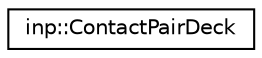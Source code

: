 digraph "Graphical Class Hierarchy"
{
  edge [fontname="Helvetica",fontsize="10",labelfontname="Helvetica",labelfontsize="10"];
  node [fontname="Helvetica",fontsize="10",shape=record];
  rankdir="LR";
  Node0 [label="inp::ContactPairDeck",height=0.2,width=0.4,color="black", fillcolor="white", style="filled",URL="$structinp_1_1ContactPairDeck.html",tooltip="Structure to read and store particle-particle contact related input data. "];
}
